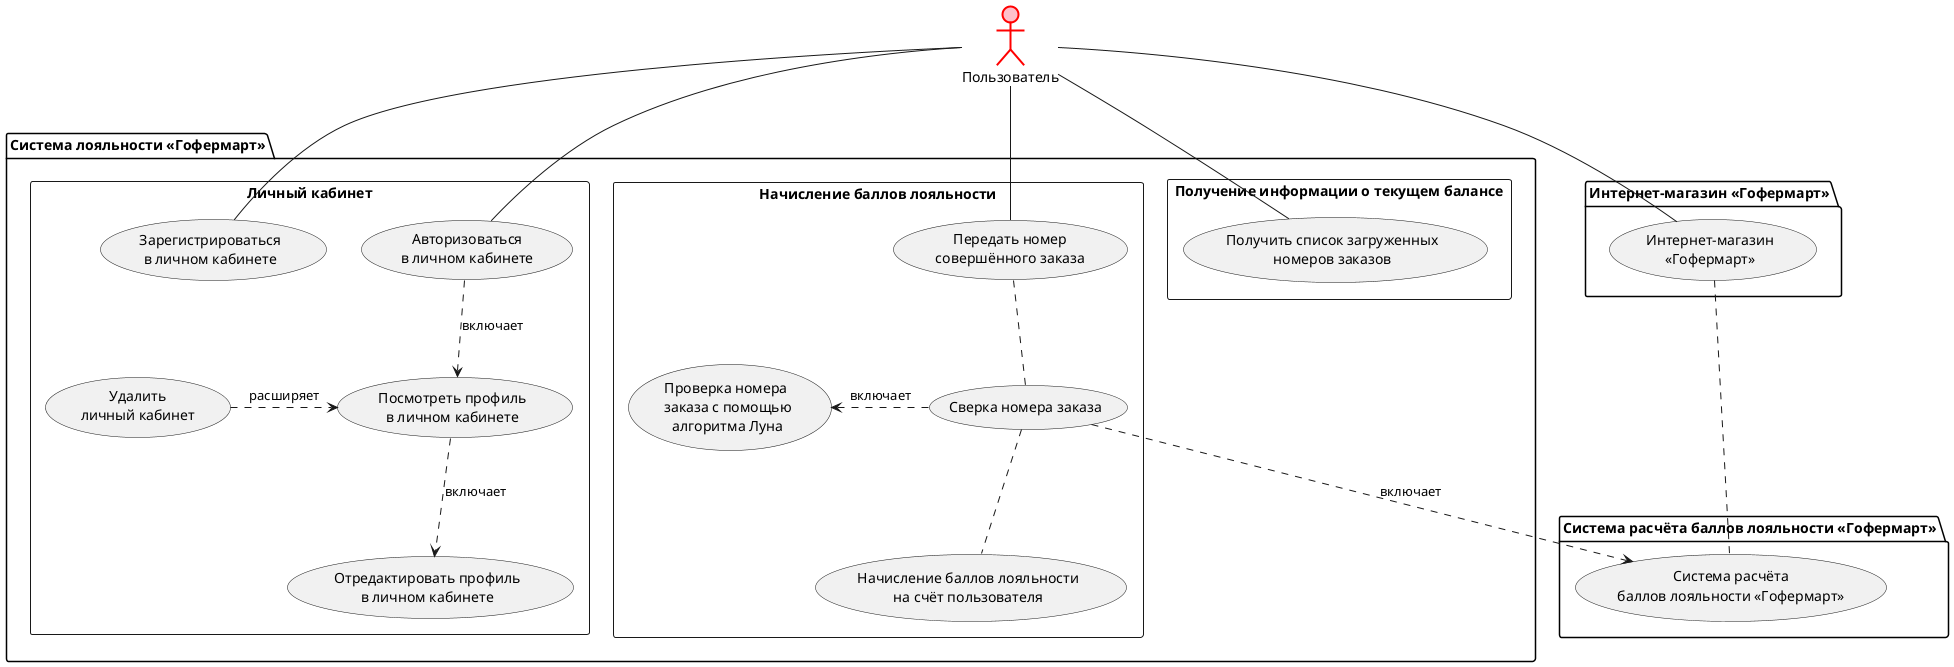 @startuml usecase

actor "Пользователь" as Consumer #pink;line:red;line.bold

package "Интернет-магазин << Гофермарт >>" as Store {
    usecase "Интернет-магазин\n<< Гофермарт >>" as StoreIn
}

package "Система расчёта баллов лояльности << Гофермарт >>" as CalcPointsSystem {
    usecase "Система расчёта\nбаллов лояльности << Гофермарт >>" as CalcPointsSystemIn
}

package "Система лояльности << Гофермарт >>" as LoyaltySystem {
    rectangle "Личный кабинет" {
        usecase "Зарегистрироваться\nв личном кабинете" as Registration
        usecase "Авторизоваться\nв личном кабинете" as Authorization
        usecase "Посмотреть профиль\nв личном кабинете" as ProfileOverview
        usecase "Отредактировать профиль\nв личном кабинете" as ModProfile
        usecase "Удалить\nличный кабинет" as DeletePA
    }

    rectangle "Начисление баллов лояльности" {
        usecase "Передать номер\nсовершённого заказа" as GetOrderIDFromConsumer
        usecase "Сверка номера заказа" as CompareOrderID
        usecase "Начисление баллов лояльности\nна счёт пользователя" as Accrual
        usecase "Проверка номера \nзаказа с помощью\nалгоритма Луна" as Lu
    }

    rectangle "Получение информации о текущем балансе" {
        usecase "Получить список загруженных\nномеров заказов" as GetUploadedOrderID
    }
}

Consumer -- StoreIn

Consumer -- Authorization
Consumer -- Registration
Consumer -- GetUploadedOrderID
Consumer -- GetOrderIDFromConsumer

StoreIn .. CalcPointsSystemIn

Authorization ..> ProfileOverview : включает
ProfileOverview ..> ModProfile : включает
DeletePA .> ProfileOverview: расширяет

GetOrderIDFromConsumer .. CompareOrderID
Lu <. CompareOrderID : включает
CompareOrderID ..> CalcPointsSystemIn : включает
CompareOrderID .. Accrual

@enduml